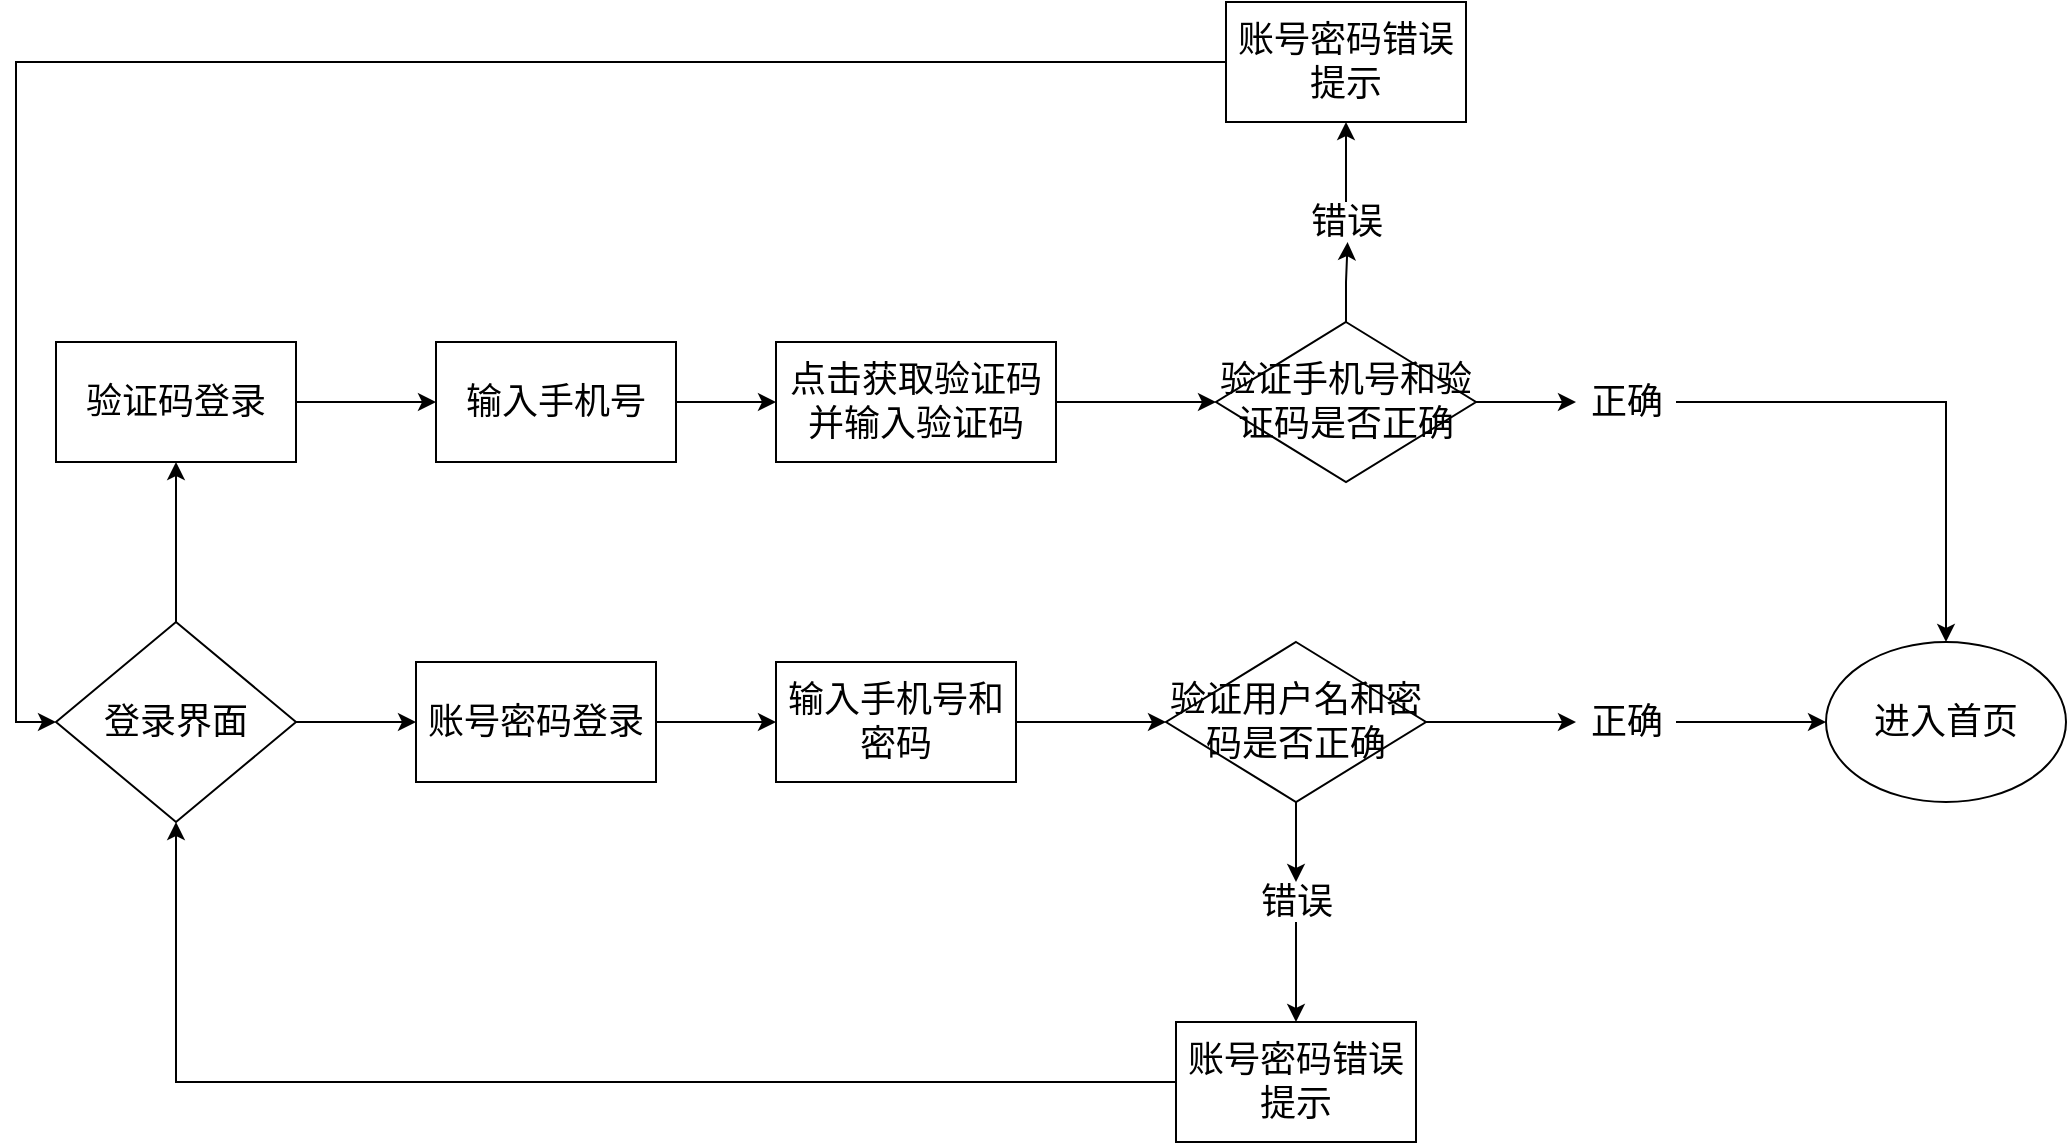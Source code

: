 <mxfile version="12.1.7" type="device" pages="1"><diagram id="vEMli3rzjQwLYeDt8VYY" name="第 1 页"><mxGraphModel dx="1205" dy="801" grid="1" gridSize="10" guides="1" tooltips="1" connect="1" arrows="1" fold="1" page="1" pageScale="1" pageWidth="1169" pageHeight="827" math="0" shadow="0"><root><mxCell id="0"/><mxCell id="1" parent="0"/><mxCell id="0Cx0p5w-5D0l_WY9bpZ4-15" style="edgeStyle=orthogonalEdgeStyle;rounded=0;orthogonalLoop=1;jettySize=auto;html=1;entryX=0;entryY=0.5;entryDx=0;entryDy=0;" edge="1" parent="1" source="0Cx0p5w-5D0l_WY9bpZ4-4" target="0Cx0p5w-5D0l_WY9bpZ4-14"><mxGeometry relative="1" as="geometry"/></mxCell><mxCell id="0Cx0p5w-5D0l_WY9bpZ4-4" value="&lt;font style=&quot;font-size: 18px&quot;&gt;账号密码登录&lt;br&gt;&lt;/font&gt;" style="rounded=0;whiteSpace=wrap;html=1;" vertex="1" parent="1"><mxGeometry x="260" y="380" width="120" height="60" as="geometry"/></mxCell><mxCell id="0Cx0p5w-5D0l_WY9bpZ4-11" style="edgeStyle=orthogonalEdgeStyle;rounded=0;orthogonalLoop=1;jettySize=auto;html=1;entryX=0;entryY=0.5;entryDx=0;entryDy=0;" edge="1" parent="1" source="0Cx0p5w-5D0l_WY9bpZ4-10" target="0Cx0p5w-5D0l_WY9bpZ4-4"><mxGeometry relative="1" as="geometry"/></mxCell><mxCell id="0Cx0p5w-5D0l_WY9bpZ4-13" style="edgeStyle=orthogonalEdgeStyle;rounded=0;orthogonalLoop=1;jettySize=auto;html=1;exitX=0.5;exitY=0;exitDx=0;exitDy=0;entryX=0.5;entryY=1;entryDx=0;entryDy=0;" edge="1" parent="1" source="0Cx0p5w-5D0l_WY9bpZ4-10" target="0Cx0p5w-5D0l_WY9bpZ4-12"><mxGeometry relative="1" as="geometry"/></mxCell><mxCell id="0Cx0p5w-5D0l_WY9bpZ4-10" value="&lt;span style=&quot;font-size: 18px ; white-space: normal&quot;&gt;登录界面&lt;/span&gt;" style="rhombus;whiteSpace=wrap;html=1;" vertex="1" parent="1"><mxGeometry x="80" y="360" width="120" height="100" as="geometry"/></mxCell><mxCell id="0Cx0p5w-5D0l_WY9bpZ4-17" style="edgeStyle=orthogonalEdgeStyle;rounded=0;orthogonalLoop=1;jettySize=auto;html=1;entryX=0;entryY=0.5;entryDx=0;entryDy=0;" edge="1" parent="1" source="0Cx0p5w-5D0l_WY9bpZ4-12" target="0Cx0p5w-5D0l_WY9bpZ4-16"><mxGeometry relative="1" as="geometry"/></mxCell><mxCell id="0Cx0p5w-5D0l_WY9bpZ4-12" value="&lt;font style=&quot;font-size: 18px&quot;&gt;验证码登录&lt;/font&gt;" style="rounded=0;whiteSpace=wrap;html=1;" vertex="1" parent="1"><mxGeometry x="80" y="220" width="120" height="60" as="geometry"/></mxCell><mxCell id="0Cx0p5w-5D0l_WY9bpZ4-21" style="edgeStyle=orthogonalEdgeStyle;rounded=0;orthogonalLoop=1;jettySize=auto;html=1;entryX=0;entryY=0.5;entryDx=0;entryDy=0;" edge="1" parent="1" source="0Cx0p5w-5D0l_WY9bpZ4-14" target="0Cx0p5w-5D0l_WY9bpZ4-20"><mxGeometry relative="1" as="geometry"/></mxCell><mxCell id="0Cx0p5w-5D0l_WY9bpZ4-14" value="&lt;font style=&quot;font-size: 18px&quot;&gt;输入手机号和密码&lt;br&gt;&lt;/font&gt;" style="rounded=0;whiteSpace=wrap;html=1;" vertex="1" parent="1"><mxGeometry x="440" y="380" width="120" height="60" as="geometry"/></mxCell><mxCell id="0Cx0p5w-5D0l_WY9bpZ4-19" style="edgeStyle=orthogonalEdgeStyle;rounded=0;orthogonalLoop=1;jettySize=auto;html=1;entryX=0;entryY=0.5;entryDx=0;entryDy=0;" edge="1" parent="1" source="0Cx0p5w-5D0l_WY9bpZ4-16" target="0Cx0p5w-5D0l_WY9bpZ4-18"><mxGeometry relative="1" as="geometry"/></mxCell><mxCell id="0Cx0p5w-5D0l_WY9bpZ4-16" value="&lt;font style=&quot;font-size: 18px&quot;&gt;输入手机号&lt;br&gt;&lt;/font&gt;" style="rounded=0;whiteSpace=wrap;html=1;" vertex="1" parent="1"><mxGeometry x="270" y="220" width="120" height="60" as="geometry"/></mxCell><mxCell id="0Cx0p5w-5D0l_WY9bpZ4-42" style="edgeStyle=orthogonalEdgeStyle;rounded=0;orthogonalLoop=1;jettySize=auto;html=1;entryX=0;entryY=0.5;entryDx=0;entryDy=0;" edge="1" parent="1" source="0Cx0p5w-5D0l_WY9bpZ4-18" target="0Cx0p5w-5D0l_WY9bpZ4-41"><mxGeometry relative="1" as="geometry"/></mxCell><mxCell id="0Cx0p5w-5D0l_WY9bpZ4-18" value="&lt;font style=&quot;font-size: 18px&quot;&gt;点击获取验证码并输入验证码&lt;br&gt;&lt;/font&gt;" style="rounded=0;whiteSpace=wrap;html=1;" vertex="1" parent="1"><mxGeometry x="440" y="220" width="140" height="60" as="geometry"/></mxCell><mxCell id="0Cx0p5w-5D0l_WY9bpZ4-23" style="edgeStyle=orthogonalEdgeStyle;rounded=0;orthogonalLoop=1;jettySize=auto;html=1;fontStyle=0;entryX=0.5;entryY=0;entryDx=0;entryDy=0;" edge="1" parent="1" source="0Cx0p5w-5D0l_WY9bpZ4-30" target="0Cx0p5w-5D0l_WY9bpZ4-33"><mxGeometry relative="1" as="geometry"><mxPoint x="765.588" y="540" as="targetPoint"/></mxGeometry></mxCell><mxCell id="0Cx0p5w-5D0l_WY9bpZ4-35" style="edgeStyle=orthogonalEdgeStyle;rounded=0;orthogonalLoop=1;jettySize=auto;html=1;entryX=0;entryY=0.5;entryDx=0;entryDy=0;" edge="1" parent="1" source="0Cx0p5w-5D0l_WY9bpZ4-37" target="0Cx0p5w-5D0l_WY9bpZ4-40"><mxGeometry relative="1" as="geometry"><mxPoint x="959.706" y="411.941" as="targetPoint"/></mxGeometry></mxCell><mxCell id="0Cx0p5w-5D0l_WY9bpZ4-20" value="&lt;font style=&quot;font-size: 18px&quot;&gt;验证用户名和密码是否正确&lt;/font&gt;" style="rhombus;whiteSpace=wrap;html=1;" vertex="1" parent="1"><mxGeometry x="635" y="370" width="130" height="80" as="geometry"/></mxCell><mxCell id="0Cx0p5w-5D0l_WY9bpZ4-27" style="edgeStyle=orthogonalEdgeStyle;rounded=0;orthogonalLoop=1;jettySize=auto;html=1;exitX=0.5;exitY=0;exitDx=0;exitDy=0;" edge="1" parent="1"><mxGeometry relative="1" as="geometry"><mxPoint x="765.588" y="540.176" as="targetPoint"/><mxPoint x="765.588" y="540.176" as="sourcePoint"/></mxGeometry></mxCell><mxCell id="0Cx0p5w-5D0l_WY9bpZ4-30" value="&lt;font style=&quot;font-size: 18px&quot;&gt;错误&lt;br&gt;&lt;/font&gt;" style="text;html=1;resizable=0;autosize=1;align=center;verticalAlign=middle;points=[];fillColor=none;strokeColor=none;rounded=0;" vertex="1" parent="1"><mxGeometry x="675" y="490" width="50" height="20" as="geometry"/></mxCell><mxCell id="0Cx0p5w-5D0l_WY9bpZ4-31" style="edgeStyle=orthogonalEdgeStyle;rounded=0;orthogonalLoop=1;jettySize=auto;html=1;fontStyle=0" edge="1" parent="1" source="0Cx0p5w-5D0l_WY9bpZ4-20" target="0Cx0p5w-5D0l_WY9bpZ4-30"><mxGeometry relative="1" as="geometry"><mxPoint x="765.588" y="540" as="targetPoint"/><mxPoint x="765.588" y="449.638" as="sourcePoint"/></mxGeometry></mxCell><mxCell id="0Cx0p5w-5D0l_WY9bpZ4-34" style="edgeStyle=orthogonalEdgeStyle;rounded=0;orthogonalLoop=1;jettySize=auto;html=1;entryX=0.5;entryY=1;entryDx=0;entryDy=0;" edge="1" parent="1" source="0Cx0p5w-5D0l_WY9bpZ4-33" target="0Cx0p5w-5D0l_WY9bpZ4-10"><mxGeometry relative="1" as="geometry"/></mxCell><mxCell id="0Cx0p5w-5D0l_WY9bpZ4-33" value="&lt;font style=&quot;font-size: 18px&quot;&gt;账号密码错误提示&lt;br&gt;&lt;/font&gt;" style="rounded=0;whiteSpace=wrap;html=1;" vertex="1" parent="1"><mxGeometry x="640" y="560" width="120" height="60" as="geometry"/></mxCell><mxCell id="0Cx0p5w-5D0l_WY9bpZ4-37" value="&lt;font style=&quot;font-size: 18px&quot;&gt;正确&lt;br&gt;&lt;/font&gt;" style="text;html=1;resizable=0;autosize=1;align=center;verticalAlign=middle;points=[];fillColor=none;strokeColor=none;rounded=0;" vertex="1" parent="1"><mxGeometry x="840" y="400" width="50" height="20" as="geometry"/></mxCell><mxCell id="0Cx0p5w-5D0l_WY9bpZ4-38" style="edgeStyle=orthogonalEdgeStyle;rounded=0;orthogonalLoop=1;jettySize=auto;html=1;" edge="1" parent="1" source="0Cx0p5w-5D0l_WY9bpZ4-20" target="0Cx0p5w-5D0l_WY9bpZ4-37"><mxGeometry relative="1" as="geometry"><mxPoint x="910" y="410" as="targetPoint"/><mxPoint x="805" y="410" as="sourcePoint"/></mxGeometry></mxCell><mxCell id="0Cx0p5w-5D0l_WY9bpZ4-40" value="&lt;span style=&quot;white-space: normal&quot;&gt;&lt;font style=&quot;font-size: 18px&quot;&gt;进入首页&lt;/font&gt;&lt;/span&gt;" style="ellipse;whiteSpace=wrap;html=1;" vertex="1" parent="1"><mxGeometry x="965" y="370" width="120" height="80" as="geometry"/></mxCell><mxCell id="0Cx0p5w-5D0l_WY9bpZ4-44" style="edgeStyle=orthogonalEdgeStyle;rounded=0;orthogonalLoop=1;jettySize=auto;html=1;entryX=0.516;entryY=1.003;entryDx=0;entryDy=0;entryPerimeter=0;" edge="1" parent="1" source="0Cx0p5w-5D0l_WY9bpZ4-41" target="0Cx0p5w-5D0l_WY9bpZ4-43"><mxGeometry relative="1" as="geometry"/></mxCell><mxCell id="0Cx0p5w-5D0l_WY9bpZ4-41" value="&lt;font style=&quot;font-size: 18px&quot;&gt;验证手机号和验证码是否正确&lt;/font&gt;" style="rhombus;whiteSpace=wrap;html=1;" vertex="1" parent="1"><mxGeometry x="660" y="210" width="130" height="80" as="geometry"/></mxCell><mxCell id="0Cx0p5w-5D0l_WY9bpZ4-49" style="edgeStyle=orthogonalEdgeStyle;rounded=0;orthogonalLoop=1;jettySize=auto;html=1;entryX=0.5;entryY=1;entryDx=0;entryDy=0;" edge="1" parent="1" source="0Cx0p5w-5D0l_WY9bpZ4-43" target="0Cx0p5w-5D0l_WY9bpZ4-48"><mxGeometry relative="1" as="geometry"/></mxCell><mxCell id="0Cx0p5w-5D0l_WY9bpZ4-43" value="&lt;font style=&quot;font-size: 18px&quot;&gt;错误&lt;br&gt;&lt;/font&gt;" style="text;html=1;resizable=0;autosize=1;align=center;verticalAlign=middle;points=[];fillColor=none;strokeColor=none;rounded=0;" vertex="1" parent="1"><mxGeometry x="700" y="150" width="50" height="20" as="geometry"/></mxCell><mxCell id="0Cx0p5w-5D0l_WY9bpZ4-50" style="edgeStyle=orthogonalEdgeStyle;rounded=0;orthogonalLoop=1;jettySize=auto;html=1;entryX=0;entryY=0.5;entryDx=0;entryDy=0;" edge="1" parent="1" source="0Cx0p5w-5D0l_WY9bpZ4-48" target="0Cx0p5w-5D0l_WY9bpZ4-10"><mxGeometry relative="1" as="geometry"/></mxCell><mxCell id="0Cx0p5w-5D0l_WY9bpZ4-48" value="&lt;font style=&quot;font-size: 18px&quot;&gt;账号密码错误提示&lt;br&gt;&lt;/font&gt;" style="rounded=0;whiteSpace=wrap;html=1;" vertex="1" parent="1"><mxGeometry x="665" y="50" width="120" height="60" as="geometry"/></mxCell><mxCell id="0Cx0p5w-5D0l_WY9bpZ4-55" style="edgeStyle=orthogonalEdgeStyle;rounded=0;orthogonalLoop=1;jettySize=auto;html=1;entryX=0.5;entryY=0;entryDx=0;entryDy=0;" edge="1" parent="1" source="0Cx0p5w-5D0l_WY9bpZ4-52" target="0Cx0p5w-5D0l_WY9bpZ4-40"><mxGeometry relative="1" as="geometry"><mxPoint x="940" y="250" as="targetPoint"/></mxGeometry></mxCell><mxCell id="0Cx0p5w-5D0l_WY9bpZ4-52" value="&lt;font style=&quot;font-size: 18px&quot;&gt;正确&lt;br&gt;&lt;/font&gt;" style="text;html=1;resizable=0;autosize=1;align=center;verticalAlign=middle;points=[];fillColor=none;strokeColor=none;rounded=0;" vertex="1" parent="1"><mxGeometry x="840" y="240" width="50" height="20" as="geometry"/></mxCell><mxCell id="0Cx0p5w-5D0l_WY9bpZ4-53" style="edgeStyle=orthogonalEdgeStyle;rounded=0;orthogonalLoop=1;jettySize=auto;html=1;" edge="1" parent="1" source="0Cx0p5w-5D0l_WY9bpZ4-41" target="0Cx0p5w-5D0l_WY9bpZ4-52"><mxGeometry relative="1" as="geometry"><mxPoint x="840" y="250" as="targetPoint"/><mxPoint x="790" y="250" as="sourcePoint"/></mxGeometry></mxCell></root></mxGraphModel></diagram></mxfile>